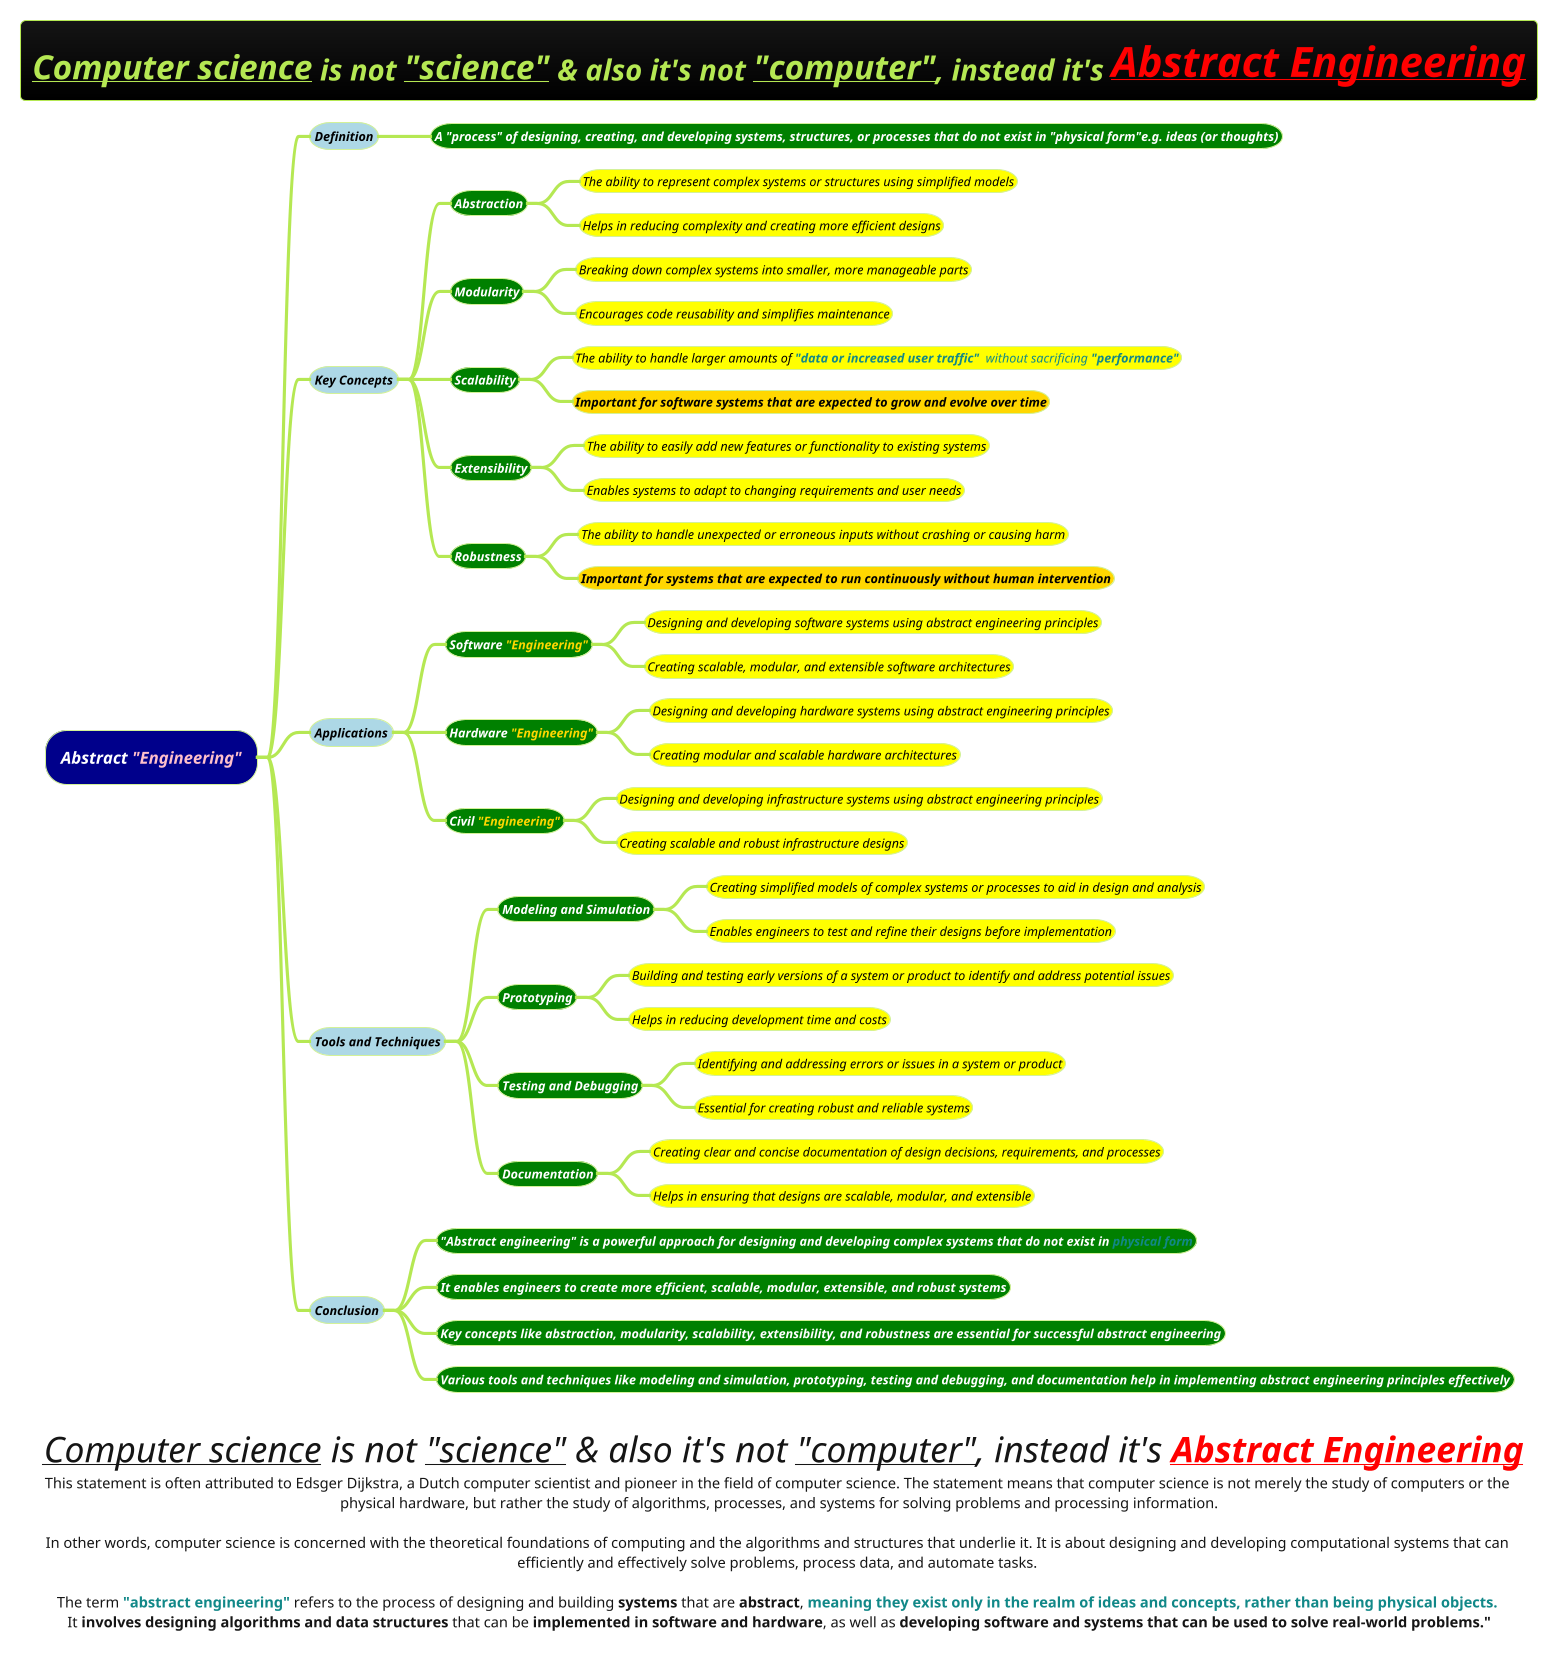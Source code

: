@startmindmap
title = <i>__Computer science__ is not __"science"__ & also it's not __"computer"__, instead it's <color #red><b><u>Abstract Engineering
caption <size:34> <i>__Computer science__ is not __"science"__ & also it's not __"computer"__, instead it's <color #red><b><u>Abstract Engineering\nThis statement is often attributed to Edsger Dijkstra, a Dutch computer scientist and pioneer in the field of computer science. The statement means that computer science is not merely the study of computers or the \nphysical hardware, but rather the study of algorithms, processes, and systems for solving problems and processing information.\n\nIn other words, computer science is concerned with the theoretical foundations of computing and the algorithms and structures that underlie it. It is about designing and developing computational systems that can \nefficiently and effectively solve problems, process data, and automate tasks. \n\nThe term <color #118888>**"abstract engineering"**</color> refers to the process of designing and building **systems** that are **abstract**, <color #118888>**meaning they exist only in the realm of ideas and concepts, rather than being physical objects.**</color> \nIt **involves designing algorithms and data structures** that can be **implemented in software and hardware**, as well as **developing software and systems that can be used to solve real-world problems."**
!theme hacker


*[#darkblue] <i><color #white>Abstract <color #pink>"Engineering"
**[#lightblue] <i><color #black><size:12>Definition
***[#green] <b><i><color #white><size:12>A **"process"** of designing, creating, and developing systems, structures, or processes that do not exist in **"physical form"**e.g. **ideas (or thoughts)**
**[#lightblue] <i><color #black><size:12>Key Concepts
***[#green] <b><i><color #white><size:12>Abstraction
****[#yellow] <i><color #black><size:12>The ability to represent complex systems or structures using simplified models
****[#yellow] <i><color #black><size:12>Helps in reducing complexity and creating more efficient designs
***[#green] <b><i><color #white><size:12>Modularity
****[#yellow] <i><color #black><size:12>Breaking down complex systems into smaller, more manageable parts
****[#yellow] <i><color #black><size:12>Encourages code reusability and simplifies maintenance
***[#green] <b><i><color #white><size:12>Scalability
****[#yellow] <i><color #black><size:12>The ability to handle larger amounts of <color #118888>**"data or increased user traffic"**  without sacrificing **"performance"**
****[#gold] <i><color #black><size:12><b>Important for software systems that are expected to grow and evolve over time
***[#green] <b><i><color #white><size:12>Extensibility
****[#yellow] <i><color #black><size:12>The ability to easily add new features or functionality to existing systems
****[#yellow] <i><color #black><size:12>Enables systems to adapt to changing requirements and user needs
***[#green] <b><i><color #white><size:12>Robustness
****[#yellow] <i><color #black><size:12>The ability to handle unexpected or erroneous inputs without crashing or causing harm
****[#gold] <i><color #black><size:12><b>Important for systems that are expected to run continuously without human intervention
**[#lightblue] <i><color #black><size:12>Applications
***[#green] <b><i><color #white><size:12>Software <color #gold>"Engineering"
****[#yellow] <i><color #black><size:12>Designing and developing software systems using abstract engineering principles
****[#yellow] <i><color #black><size:12>Creating scalable, modular, and extensible software architectures
***[#green] <b><i><color #white><size:12>Hardware <color #gold>"Engineering"
****[#yellow] <i><color #black><size:12>Designing and developing hardware systems using abstract engineering principles
****[#yellow] <i><color #black><size:12>Creating modular and scalable hardware architectures
***[#green] <b><i><color #white><size:12>Civil <color #gold>"Engineering"
****[#yellow] <i><color #black><size:12>Designing and developing infrastructure systems using abstract engineering principles
****[#yellow] <i><color #black><size:12>Creating scalable and robust infrastructure designs
**[#lightblue] <i><color #black><size:12>Tools and Techniques
***[#green] <b><i><color #white><size:12>Modeling and Simulation
****[#yellow] <i><color #black><size:12>Creating simplified models of complex systems or processes to aid in design and analysis
****[#yellow] <i><color #black><size:12>Enables engineers to test and refine their designs before implementation
***[#green] <b><i><color #white><size:12>Prototyping
****[#yellow] <i><color #black><size:12>Building and testing early versions of a system or product to identify and address potential issues
****[#yellow] <i><color #black><size:12>Helps in reducing development time and costs
***[#green] <b><i><color #white><size:12>Testing and Debugging
****[#yellow] <i><color #black><size:12>Identifying and addressing errors or issues in a system or product
****[#yellow] <i><color #black><size:12>Essential for creating robust and reliable systems
***[#green] <b><i><color #white><size:12>Documentation
****[#yellow] <i><color #black><size:12>Creating clear and concise documentation of design decisions, requirements, and processes
****[#yellow] <i><color #black><size:12>Helps in ensuring that designs are scalable, modular, and extensible
**[#lightblue] <i><color #black><size:12>Conclusion
***[#green] <b><i><color #white><size:12>**"Abstract engineering"** is a powerful approach for designing and developing **complex systems that do not exist in** <color #118888>**physical form**</color>
***[#green] <b><i><color #white><size:12>It enables engineers to create more efficient, scalable, modular, extensible, and robust systems
***[#green] <b><i><color #white><size:12>Key concepts like abstraction, modularity, scalability, extensibility, and robustness are essential for successful abstract engineering
***[#green] <b><i><color #white><size:12>Various tools and techniques like modeling and simulation, prototyping, testing and debugging, and documentation help in implementing abstract engineering principles effectively
@endmindmap
